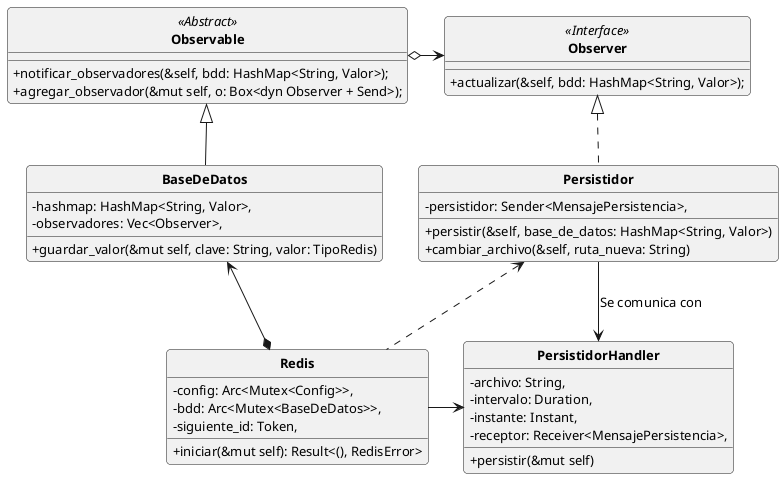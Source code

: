 @startuml
hide circle
skinparam classAttributeIconSize 0
skinparam classNameBold true
skinparam monochrome true
skinparam roundCorner 8
skinparam defaultFontSize 13
skinparam classFontStyle Bold
skinparam defaultFontName Impact

class Redis {
     -config: Arc<Mutex<Config>>,
     -bdd: Arc<Mutex<BaseDeDatos>>,
     -siguiente_id: Token,
     +iniciar(&mut self): Result<(), RedisError>
}

class Observable {
    +notificar_observadores(&self, bdd: HashMap<String, Valor>);
    +agregar_observador(&mut self, o: Box<dyn Observer + Send>);
}

class Observer {
    +actualizar(&self, bdd: HashMap<String, Valor>);
}


class BaseDeDatos {
    -hashmap: HashMap<String, Valor>,
    -observadores: Vec<Observer>,
    +guardar_valor(&mut self, clave: String, valor: TipoRedis)
}

class PersistidorHandler {
    -archivo: String,
    -intervalo: Duration,
    -instante: Instant,
    -receptor: Receiver<MensajePersistencia>,
    +persistir(&mut self)
}

class Persistidor {
    -persistidor: Sender<MensajePersistencia>,
    +persistir(&self, base_de_datos: HashMap<String, Valor>)
    +cambiar_archivo(&self, ruta_nueva: String)
}

Observer <<Interface>>
Observable <<Abstract>>
Observable o-> Observer
BaseDeDatos -up-|> Observable
Persistidor .up.|> Observer
Persistidor -right-> PersistidorHandler: "Se comunica con"
Redis *-up-> BaseDeDatos
Redis .up.> Persistidor
Redis -right-> PersistidorHandler
@enduml
